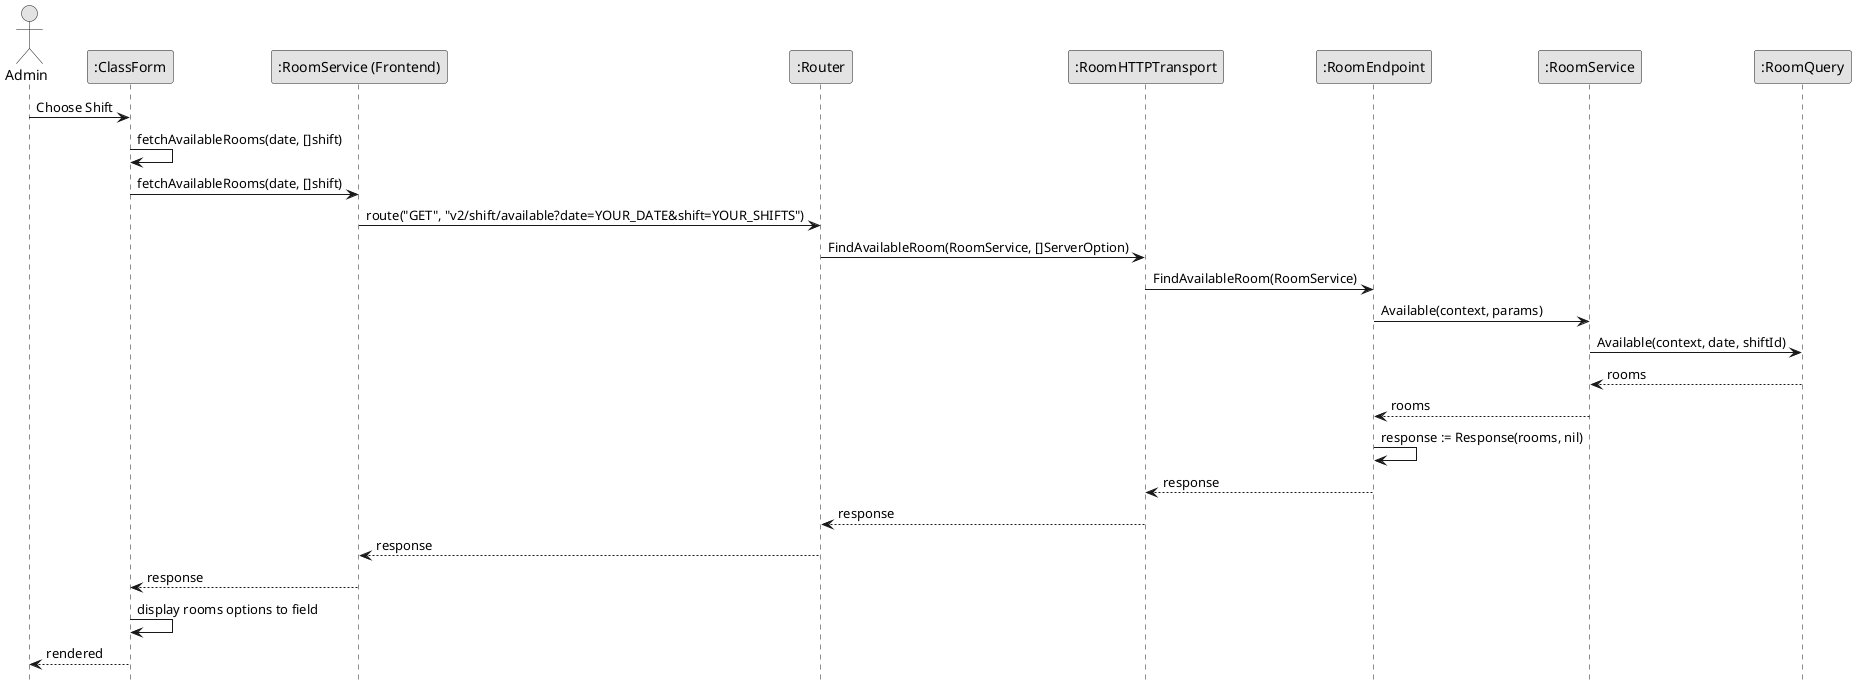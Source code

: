 @startuml GetRoomAvailable

skinparam Monochrome true
skinparam Shadowing false
hide footbox

actor Admin
participant ":ClassForm" as ClassForm
participant ":RoomService (Frontend)" as FERoomService
participant ":Router" as Router
participant ":RoomHTTPTransport" as RoomHTTPTransport
participant ":RoomEndpoint" as RoomEndpoint
participant ":RoomService" as RoomService
participant ":RoomQuery" as RoomQuery

Admin->ClassForm: Choose Shift
ClassForm->ClassForm: fetchAvailableRooms(date, []shift)
ClassForm->FERoomService: fetchAvailableRooms(date, []shift)
FERoomService->Router: route("GET", "v2/shift/available?date=YOUR_DATE&shift=YOUR_SHIFTS")
Router->RoomHTTPTransport: FindAvailableRoom(RoomService, []ServerOption)
RoomHTTPTransport->RoomEndpoint: FindAvailableRoom(RoomService)
RoomEndpoint->RoomService: Available(context, params)

RoomService->RoomQuery: Available(context, date, shiftId)
RoomQuery-->RoomService: rooms
RoomService-->RoomEndpoint: rooms
RoomEndpoint->RoomEndpoint: response := Response(rooms, nil)
RoomEndpoint-->RoomHTTPTransport: response
RoomHTTPTransport-->Router: response
Router-->FERoomService: response
FERoomService-->ClassForm: response
ClassForm->ClassForm: display rooms options to field
ClassForm-->Admin: rendered

@enduml